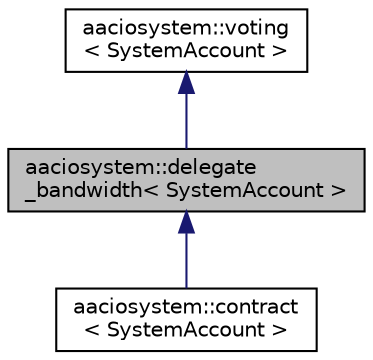 digraph "aaciosystem::delegate_bandwidth&lt; SystemAccount &gt;"
{
  edge [fontname="Helvetica",fontsize="10",labelfontname="Helvetica",labelfontsize="10"];
  node [fontname="Helvetica",fontsize="10",shape=record];
  Node0 [label="aaciosystem::delegate\l_bandwidth\< SystemAccount \>",height=0.2,width=0.4,color="black", fillcolor="grey75", style="filled", fontcolor="black"];
  Node1 -> Node0 [dir="back",color="midnightblue",fontsize="10",style="solid"];
  Node1 [label="aaciosystem::voting\l\< SystemAccount \>",height=0.2,width=0.4,color="black", fillcolor="white", style="filled",URL="$classaaciosystem_1_1voting.html"];
  Node0 -> Node2 [dir="back",color="midnightblue",fontsize="10",style="solid"];
  Node2 [label="aaciosystem::contract\l\< SystemAccount \>",height=0.2,width=0.4,color="black", fillcolor="white", style="filled",URL="$classaaciosystem_1_1contract.html"];
}
